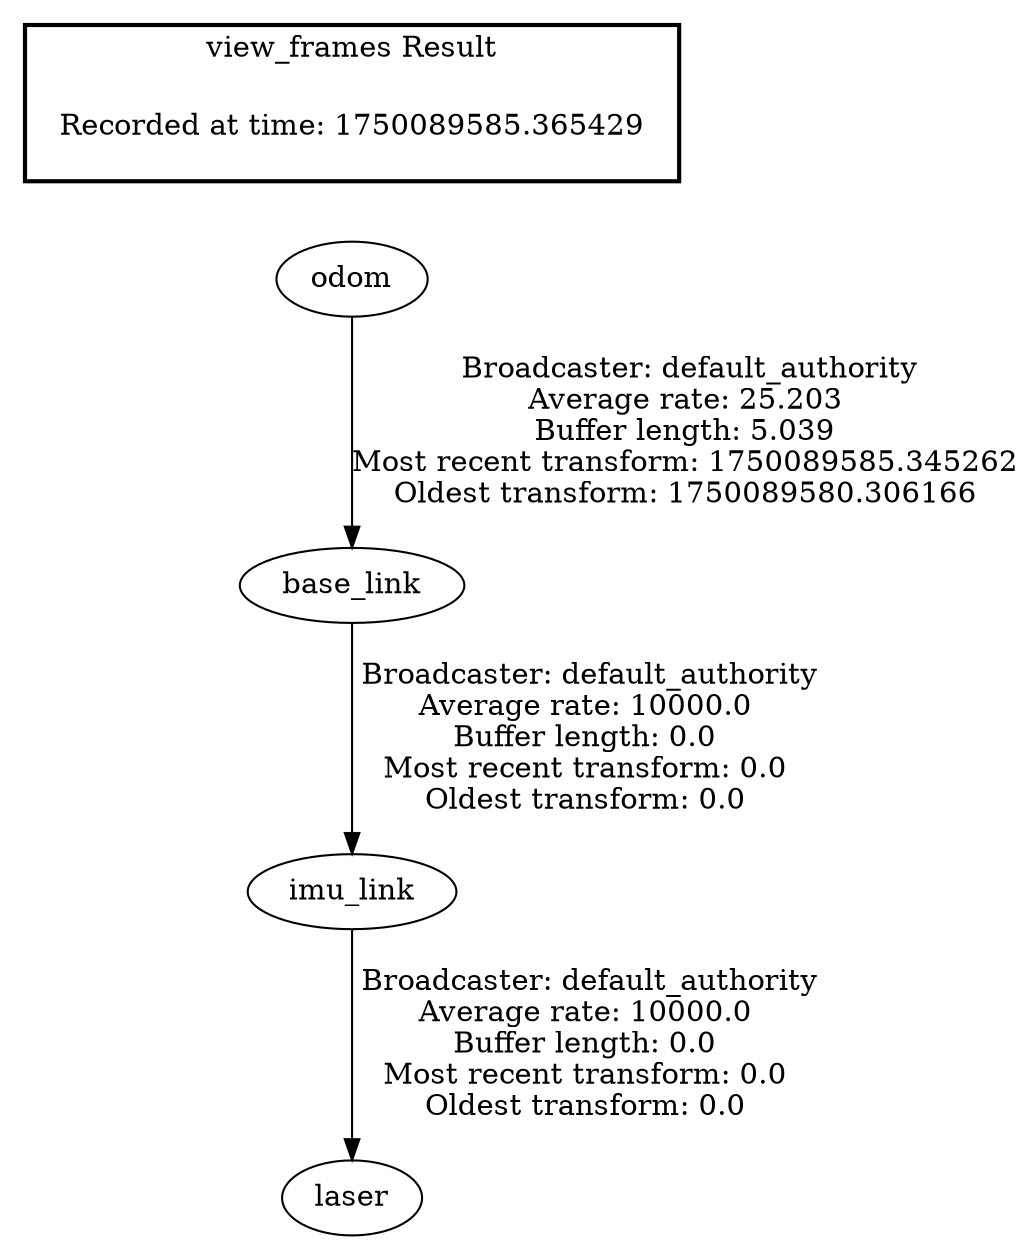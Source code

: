 digraph G {
"odom" -> "base_link"[label=" Broadcaster: default_authority\nAverage rate: 25.203\nBuffer length: 5.039\nMost recent transform: 1750089585.345262\nOldest transform: 1750089580.306166\n"];
"imu_link" -> "laser"[label=" Broadcaster: default_authority\nAverage rate: 10000.0\nBuffer length: 0.0\nMost recent transform: 0.0\nOldest transform: 0.0\n"];
"base_link" -> "imu_link"[label=" Broadcaster: default_authority\nAverage rate: 10000.0\nBuffer length: 0.0\nMost recent transform: 0.0\nOldest transform: 0.0\n"];
edge [style=invis];
 subgraph cluster_legend { style=bold; color=black; label ="view_frames Result";
"Recorded at time: 1750089585.365429"[ shape=plaintext ] ;
}->"odom";
}